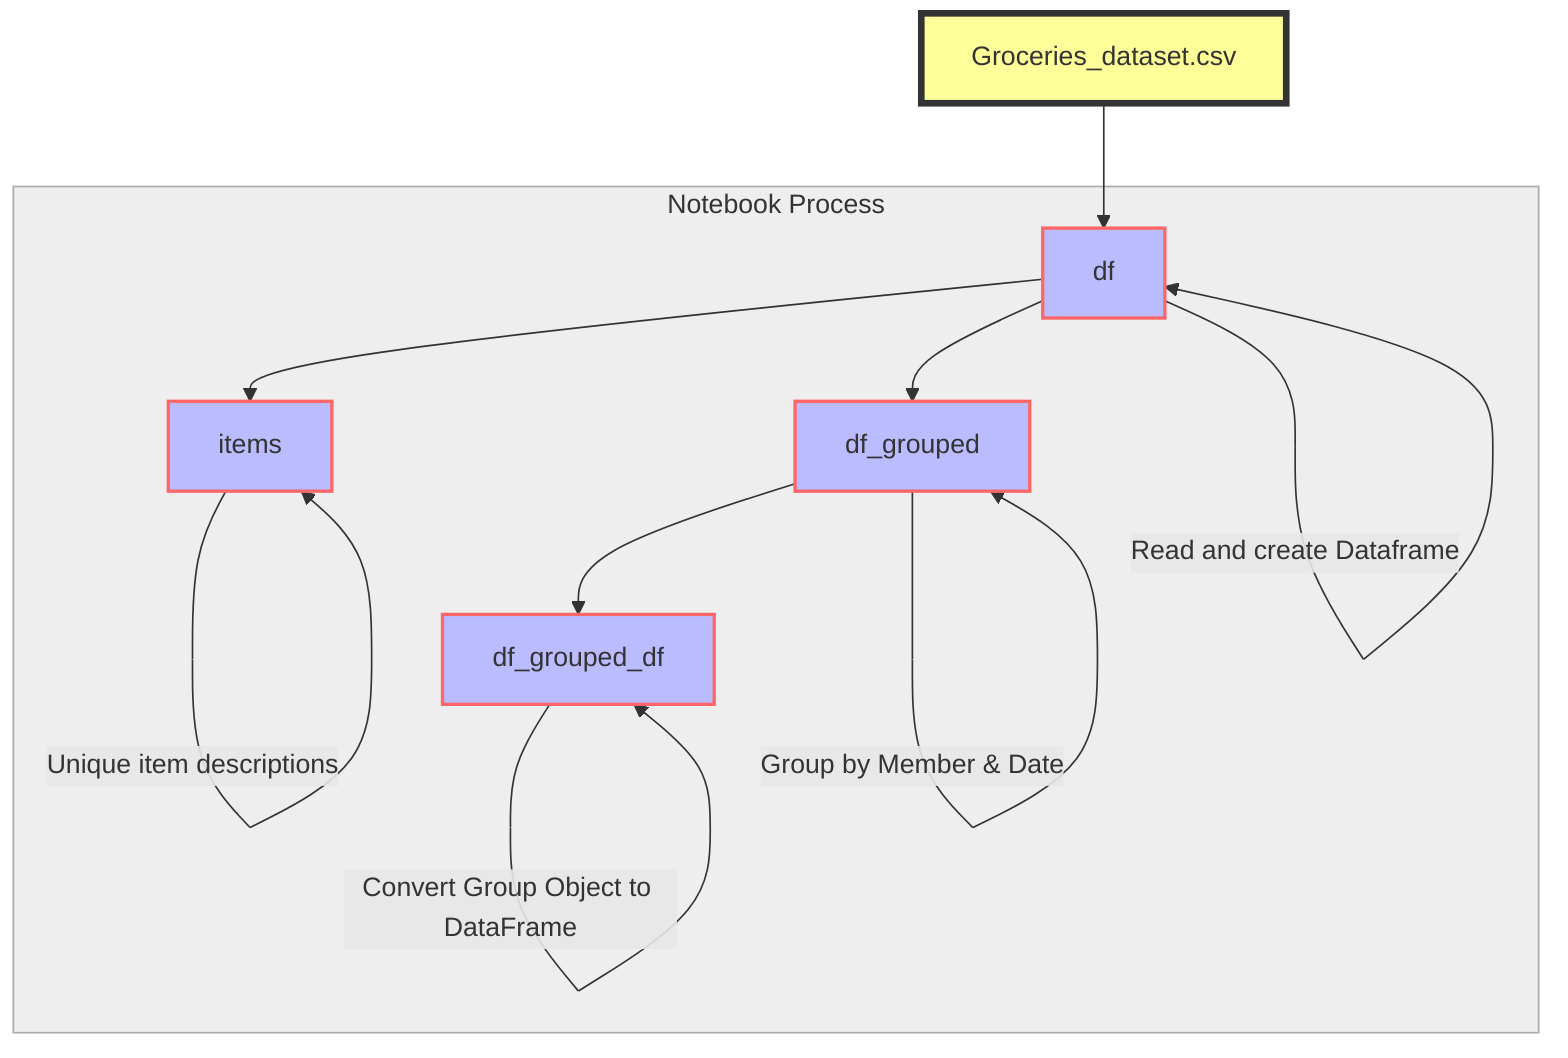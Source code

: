 flowchart TD

    %% Data Source
    A["Groceries_dataset.csv"]:::dataSource
    classDef dataSource fill:#f9f,stroke:#333,stroke-width:2px;
    
    %% Load Data
    A --> B["df"]:::variable
    classDef variable fill:#bbf,stroke:#f66,stroke-width:2px;
    classDef process fill:#ccf,stroke:#f99,stroke-width:2px;

    %% Extract Unique Items
    B --> C["items"]:::variable

    %% Group Data
    B --> D["df_grouped"]:::variable
    
    %% Convert Grouped Data
    D --> E["df_grouped_df"]:::variable

    %% Comments
    classDef comment fill:#ddd,stroke:#888,stroke-width:1px,font-weight:bold;
    subgraph SG_Process ["Notebook Process"]
    B --> |"Read and create Dataframe"| B
    C --> |"Unique item descriptions"| C
    D --> |"Group by Member & Date"| D
    E --> |"Convert Group Object to DataFrame"| E
    end
    
    style A fill:#ff9,stroke:#333,stroke-width:4px;
    style SG_Process fill:#eee,stroke:#aaa,stroke-width:1px;